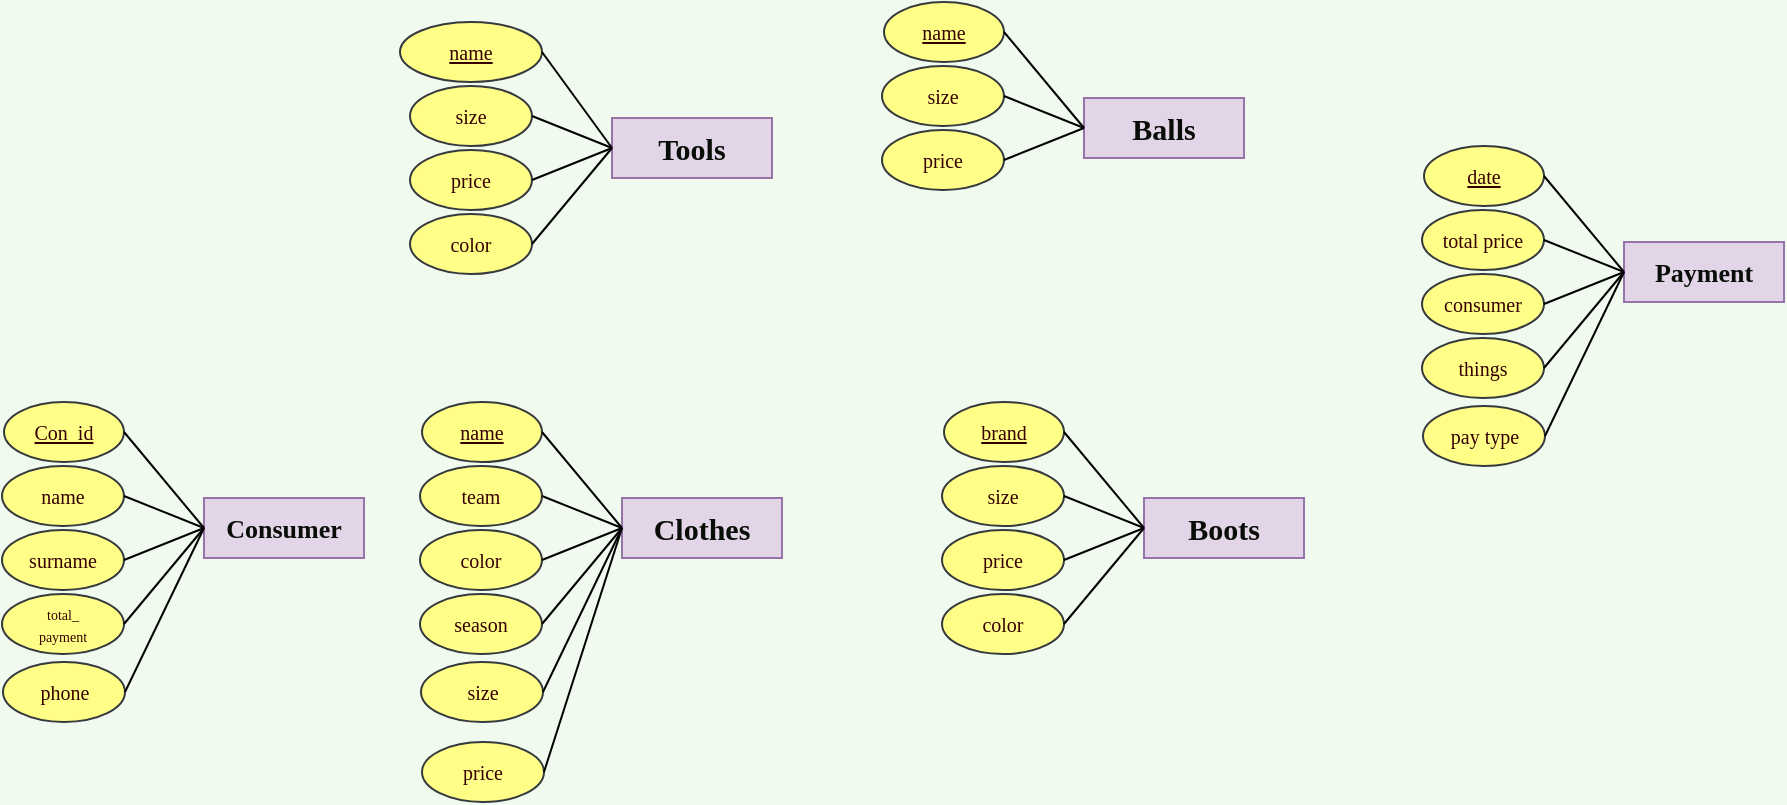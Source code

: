 <mxfile version="21.2.1" type="github">
  <diagram name="Страница 1" id="pUMUKk7vh0ifozHOk4wC">
    <mxGraphModel dx="875" dy="451" grid="1" gridSize="10" guides="1" tooltips="1" connect="1" arrows="1" fold="1" page="1" pageScale="1" pageWidth="1654" pageHeight="1169" background="#F1FAEE" math="0" shadow="0">
      <root>
        <mxCell id="0" />
        <mxCell id="1" parent="0" />
        <mxCell id="20J9mscwqWilk-XeIcK0-2" value="&lt;font color=&quot;#090d07&quot; style=&quot;font-size: 15px;&quot;&gt;Tools&lt;/font&gt;" style="rounded=0;whiteSpace=wrap;html=1;shadow=0;labelBackgroundColor=none;labelBorderColor=none;sketch=0;fillStyle=auto;strokeColor=#9673a6;strokeWidth=1;fontFamily=Verdana;fontSize=13;fillColor=#e1d5e7;fontStyle=1" vertex="1" parent="1">
          <mxGeometry x="355" y="188" width="80" height="30" as="geometry" />
        </mxCell>
        <mxCell id="20J9mscwqWilk-XeIcK0-3" value="&lt;font color=&quot;#360000&quot; style=&quot;font-size: 10px;&quot;&gt;&lt;u&gt;name&lt;/u&gt;&lt;/font&gt;" style="ellipse;whiteSpace=wrap;html=1;rounded=0;shadow=0;labelBackgroundColor=none;labelBorderColor=none;sketch=0;fillStyle=auto;strokeColor=#36393d;strokeWidth=1;fontFamily=Verdana;fontSize=10;fillColor=#ffff88;" vertex="1" parent="1">
          <mxGeometry x="249" y="140" width="71" height="30" as="geometry" />
        </mxCell>
        <mxCell id="20J9mscwqWilk-XeIcK0-4" value="&lt;font color=&quot;#360000&quot; style=&quot;font-size: 10px;&quot;&gt;size&lt;/font&gt;" style="ellipse;whiteSpace=wrap;html=1;rounded=0;shadow=0;labelBackgroundColor=none;labelBorderColor=none;sketch=0;fillStyle=auto;strokeColor=#36393d;strokeWidth=1;fontFamily=Verdana;fontSize=10;fillColor=#ffff88;" vertex="1" parent="1">
          <mxGeometry x="254" y="172" width="61" height="30" as="geometry" />
        </mxCell>
        <mxCell id="20J9mscwqWilk-XeIcK0-5" value="&lt;font color=&quot;#360000&quot; style=&quot;font-size: 10px;&quot;&gt;color&lt;/font&gt;" style="ellipse;whiteSpace=wrap;html=1;rounded=0;shadow=0;labelBackgroundColor=none;labelBorderColor=none;sketch=0;fillStyle=auto;strokeColor=#36393d;strokeWidth=1;fontFamily=Verdana;fontSize=10;fillColor=#ffff88;" vertex="1" parent="1">
          <mxGeometry x="254" y="236" width="61" height="30" as="geometry" />
        </mxCell>
        <mxCell id="20J9mscwqWilk-XeIcK0-8" value="&lt;font color=&quot;#360000&quot; style=&quot;font-size: 10px;&quot;&gt;price&lt;/font&gt;" style="ellipse;whiteSpace=wrap;html=1;rounded=0;shadow=0;labelBackgroundColor=none;labelBorderColor=none;sketch=0;fillStyle=auto;strokeColor=#36393d;strokeWidth=1;fontFamily=Verdana;fontSize=10;fillColor=#ffff88;" vertex="1" parent="1">
          <mxGeometry x="254" y="204" width="61" height="30" as="geometry" />
        </mxCell>
        <mxCell id="20J9mscwqWilk-XeIcK0-10" value="" style="endArrow=none;html=1;rounded=0;fontFamily=Verdana;fontSize=10;fontColor=#090D07;entryX=1;entryY=0.5;entryDx=0;entryDy=0;exitX=0;exitY=0.5;exitDx=0;exitDy=0;" edge="1" parent="1" source="20J9mscwqWilk-XeIcK0-2" target="20J9mscwqWilk-XeIcK0-8">
          <mxGeometry width="50" height="50" relative="1" as="geometry">
            <mxPoint x="300" y="241" as="sourcePoint" />
            <mxPoint x="350" y="191" as="targetPoint" />
          </mxGeometry>
        </mxCell>
        <mxCell id="20J9mscwqWilk-XeIcK0-11" value="" style="endArrow=none;html=1;rounded=0;fontFamily=Verdana;fontSize=10;fontColor=#090D07;entryX=1;entryY=0.5;entryDx=0;entryDy=0;exitX=0;exitY=0.5;exitDx=0;exitDy=0;" edge="1" parent="1" source="20J9mscwqWilk-XeIcK0-2" target="20J9mscwqWilk-XeIcK0-5">
          <mxGeometry width="50" height="50" relative="1" as="geometry">
            <mxPoint x="390.5" y="221" as="sourcePoint" />
            <mxPoint x="320.5" y="198" as="targetPoint" />
          </mxGeometry>
        </mxCell>
        <mxCell id="20J9mscwqWilk-XeIcK0-15" value="" style="endArrow=none;html=1;rounded=0;fontFamily=Verdana;fontSize=10;fontColor=#090D07;entryX=1;entryY=0.5;entryDx=0;entryDy=0;exitX=0;exitY=0.5;exitDx=0;exitDy=0;" edge="1" parent="1" source="20J9mscwqWilk-XeIcK0-2" target="20J9mscwqWilk-XeIcK0-4">
          <mxGeometry width="50" height="50" relative="1" as="geometry">
            <mxPoint x="340" y="221" as="sourcePoint" />
            <mxPoint x="320.5" y="198" as="targetPoint" />
          </mxGeometry>
        </mxCell>
        <mxCell id="20J9mscwqWilk-XeIcK0-16" value="" style="endArrow=none;html=1;rounded=0;fontFamily=Verdana;fontSize=10;fontColor=#090D07;entryX=1;entryY=0.5;entryDx=0;entryDy=0;exitX=0;exitY=0.5;exitDx=0;exitDy=0;" edge="1" parent="1" source="20J9mscwqWilk-XeIcK0-2" target="20J9mscwqWilk-XeIcK0-3">
          <mxGeometry width="50" height="50" relative="1" as="geometry">
            <mxPoint x="400.5" y="231" as="sourcePoint" />
            <mxPoint x="330.5" y="208" as="targetPoint" />
          </mxGeometry>
        </mxCell>
        <mxCell id="20J9mscwqWilk-XeIcK0-20" value="&lt;font color=&quot;#090d07&quot; style=&quot;font-size: 15px;&quot;&gt;Clothes&lt;/font&gt;" style="rounded=0;whiteSpace=wrap;html=1;shadow=0;labelBackgroundColor=none;labelBorderColor=none;sketch=0;fillStyle=auto;strokeColor=#9673a6;strokeWidth=1;fontFamily=Verdana;fontSize=13;fillColor=#e1d5e7;fontStyle=1" vertex="1" parent="1">
          <mxGeometry x="360" y="378" width="80" height="30" as="geometry" />
        </mxCell>
        <mxCell id="20J9mscwqWilk-XeIcK0-21" value="&lt;font color=&quot;#360000&quot; style=&quot;font-size: 10px;&quot;&gt;&lt;u&gt;name&lt;/u&gt;&lt;/font&gt;" style="ellipse;whiteSpace=wrap;html=1;rounded=0;shadow=0;labelBackgroundColor=none;labelBorderColor=none;sketch=0;fillStyle=auto;strokeColor=#36393d;strokeWidth=1;fontFamily=Verdana;fontSize=10;fillColor=#ffff88;" vertex="1" parent="1">
          <mxGeometry x="260" y="330" width="60" height="30" as="geometry" />
        </mxCell>
        <mxCell id="20J9mscwqWilk-XeIcK0-22" value="&lt;font color=&quot;#360000&quot; style=&quot;font-size: 10px;&quot;&gt;team&lt;/font&gt;" style="ellipse;whiteSpace=wrap;html=1;rounded=0;shadow=0;labelBackgroundColor=none;labelBorderColor=none;sketch=0;fillStyle=auto;strokeColor=#36393d;strokeWidth=1;fontFamily=Verdana;fontSize=10;fillColor=#ffff88;" vertex="1" parent="1">
          <mxGeometry x="259" y="362" width="61" height="30" as="geometry" />
        </mxCell>
        <mxCell id="20J9mscwqWilk-XeIcK0-23" value="&lt;font color=&quot;#360000&quot; style=&quot;font-size: 10px;&quot;&gt;season&lt;/font&gt;" style="ellipse;whiteSpace=wrap;html=1;rounded=0;shadow=0;labelBackgroundColor=none;labelBorderColor=none;sketch=0;fillStyle=auto;strokeColor=#36393d;strokeWidth=1;fontFamily=Verdana;fontSize=10;fillColor=#ffff88;" vertex="1" parent="1">
          <mxGeometry x="259" y="426" width="61" height="30" as="geometry" />
        </mxCell>
        <mxCell id="20J9mscwqWilk-XeIcK0-24" value="&lt;font color=&quot;#360000&quot; style=&quot;font-size: 10px;&quot;&gt;color&lt;/font&gt;" style="ellipse;whiteSpace=wrap;html=1;rounded=0;shadow=0;labelBackgroundColor=none;labelBorderColor=none;sketch=0;fillStyle=auto;strokeColor=#36393d;strokeWidth=1;fontFamily=Verdana;fontSize=10;fillColor=#ffff88;" vertex="1" parent="1">
          <mxGeometry x="259" y="394" width="61" height="30" as="geometry" />
        </mxCell>
        <mxCell id="20J9mscwqWilk-XeIcK0-25" value="" style="endArrow=none;html=1;rounded=0;fontFamily=Verdana;fontSize=10;fontColor=#090D07;entryX=1;entryY=0.5;entryDx=0;entryDy=0;exitX=0;exitY=0.5;exitDx=0;exitDy=0;" edge="1" source="20J9mscwqWilk-XeIcK0-20" target="20J9mscwqWilk-XeIcK0-24" parent="1">
          <mxGeometry width="50" height="50" relative="1" as="geometry">
            <mxPoint x="305" y="431" as="sourcePoint" />
            <mxPoint x="355" y="381" as="targetPoint" />
          </mxGeometry>
        </mxCell>
        <mxCell id="20J9mscwqWilk-XeIcK0-26" value="" style="endArrow=none;html=1;rounded=1;fontFamily=Helvetica;fontSize=11;fontColor=default;entryX=1;entryY=0.5;entryDx=0;entryDy=0;exitX=0;exitY=0.5;exitDx=0;exitDy=0;" edge="1" source="20J9mscwqWilk-XeIcK0-20" target="20J9mscwqWilk-XeIcK0-23" parent="1">
          <mxGeometry width="50" height="50" relative="1" as="geometry">
            <mxPoint x="395.5" y="411" as="sourcePoint" />
            <mxPoint x="325.5" y="388" as="targetPoint" />
          </mxGeometry>
        </mxCell>
        <mxCell id="20J9mscwqWilk-XeIcK0-27" value="" style="endArrow=none;html=1;rounded=0;fontFamily=Verdana;fontSize=10;fontColor=#090D07;entryX=1;entryY=0.5;entryDx=0;entryDy=0;exitX=0;exitY=0.5;exitDx=0;exitDy=0;" edge="1" source="20J9mscwqWilk-XeIcK0-20" target="20J9mscwqWilk-XeIcK0-22" parent="1">
          <mxGeometry width="50" height="50" relative="1" as="geometry">
            <mxPoint x="345" y="411" as="sourcePoint" />
            <mxPoint x="325.5" y="388" as="targetPoint" />
          </mxGeometry>
        </mxCell>
        <mxCell id="20J9mscwqWilk-XeIcK0-28" value="" style="endArrow=none;html=1;rounded=0;fontFamily=Verdana;fontSize=10;fontColor=#090D07;entryX=1;entryY=0.5;entryDx=0;entryDy=0;exitX=0;exitY=0.5;exitDx=0;exitDy=0;" edge="1" source="20J9mscwqWilk-XeIcK0-20" target="20J9mscwqWilk-XeIcK0-21" parent="1">
          <mxGeometry width="50" height="50" relative="1" as="geometry">
            <mxPoint x="405.5" y="421" as="sourcePoint" />
            <mxPoint x="335.5" y="398" as="targetPoint" />
          </mxGeometry>
        </mxCell>
        <mxCell id="20J9mscwqWilk-XeIcK0-29" value="&lt;font color=&quot;#360000&quot; style=&quot;font-size: 10px;&quot;&gt;size&lt;/font&gt;" style="ellipse;whiteSpace=wrap;html=1;rounded=0;shadow=0;labelBackgroundColor=none;labelBorderColor=none;sketch=0;fillStyle=auto;strokeColor=#36393d;strokeWidth=1;fontFamily=Verdana;fontSize=10;fillColor=#ffff88;" vertex="1" parent="1">
          <mxGeometry x="259.5" y="460" width="61" height="30" as="geometry" />
        </mxCell>
        <mxCell id="20J9mscwqWilk-XeIcK0-30" value="&lt;font color=&quot;#360000&quot; style=&quot;font-size: 10px;&quot;&gt;price&lt;/font&gt;" style="ellipse;whiteSpace=wrap;html=1;rounded=0;shadow=0;labelBackgroundColor=none;labelBorderColor=none;sketch=0;fillStyle=auto;strokeColor=#36393d;strokeWidth=1;fontFamily=Verdana;fontSize=10;fillColor=#ffff88;" vertex="1" parent="1">
          <mxGeometry x="260" y="500" width="61" height="30" as="geometry" />
        </mxCell>
        <mxCell id="20J9mscwqWilk-XeIcK0-33" value="" style="endArrow=none;html=1;rounded=0;entryX=0;entryY=0.5;entryDx=0;entryDy=0;exitX=1;exitY=0.5;exitDx=0;exitDy=0;" edge="1" parent="1" source="20J9mscwqWilk-XeIcK0-29" target="20J9mscwqWilk-XeIcK0-20">
          <mxGeometry width="50" height="50" relative="1" as="geometry">
            <mxPoint x="310" y="490" as="sourcePoint" />
            <mxPoint x="360" y="440" as="targetPoint" />
          </mxGeometry>
        </mxCell>
        <mxCell id="20J9mscwqWilk-XeIcK0-34" value="" style="endArrow=none;html=1;rounded=0;exitX=1;exitY=0.5;exitDx=0;exitDy=0;entryX=0;entryY=0.5;entryDx=0;entryDy=0;" edge="1" parent="1" source="20J9mscwqWilk-XeIcK0-30" target="20J9mscwqWilk-XeIcK0-20">
          <mxGeometry width="50" height="50" relative="1" as="geometry">
            <mxPoint x="320" y="510" as="sourcePoint" />
            <mxPoint x="360" y="390" as="targetPoint" />
          </mxGeometry>
        </mxCell>
        <mxCell id="20J9mscwqWilk-XeIcK0-45" value="&lt;font color=&quot;#090d07&quot; style=&quot;font-size: 15px;&quot;&gt;Balls&lt;/font&gt;" style="rounded=0;whiteSpace=wrap;html=1;shadow=0;labelBackgroundColor=none;labelBorderColor=none;sketch=0;fillStyle=auto;strokeColor=#9673a6;strokeWidth=1;fontFamily=Verdana;fontSize=13;fillColor=#e1d5e7;fontStyle=1" vertex="1" parent="1">
          <mxGeometry x="591" y="178" width="80" height="30" as="geometry" />
        </mxCell>
        <mxCell id="20J9mscwqWilk-XeIcK0-46" value="&lt;font color=&quot;#360000&quot; style=&quot;font-size: 10px;&quot;&gt;&lt;u&gt;name&lt;/u&gt;&lt;/font&gt;" style="ellipse;whiteSpace=wrap;html=1;rounded=0;shadow=0;labelBackgroundColor=none;labelBorderColor=none;sketch=0;fillStyle=auto;strokeColor=#36393d;strokeWidth=1;fontFamily=Verdana;fontSize=10;fillColor=#ffff88;" vertex="1" parent="1">
          <mxGeometry x="491" y="130" width="60" height="30" as="geometry" />
        </mxCell>
        <mxCell id="20J9mscwqWilk-XeIcK0-47" value="&lt;font color=&quot;#360000&quot; style=&quot;font-size: 10px;&quot;&gt;size&lt;/font&gt;" style="ellipse;whiteSpace=wrap;html=1;rounded=0;shadow=0;labelBackgroundColor=none;labelBorderColor=none;sketch=0;fillStyle=auto;strokeColor=#36393d;strokeWidth=1;fontFamily=Verdana;fontSize=10;fillColor=#ffff88;" vertex="1" parent="1">
          <mxGeometry x="490" y="162" width="61" height="30" as="geometry" />
        </mxCell>
        <mxCell id="20J9mscwqWilk-XeIcK0-48" value="&lt;font color=&quot;#360000&quot; style=&quot;font-size: 10px;&quot;&gt;price&lt;/font&gt;" style="ellipse;whiteSpace=wrap;html=1;rounded=0;shadow=0;labelBackgroundColor=none;labelBorderColor=none;sketch=0;fillStyle=auto;strokeColor=#36393d;strokeWidth=1;fontFamily=Verdana;fontSize=10;fillColor=#ffff88;" vertex="1" parent="1">
          <mxGeometry x="490" y="194" width="61" height="30" as="geometry" />
        </mxCell>
        <mxCell id="20J9mscwqWilk-XeIcK0-49" value="" style="endArrow=none;html=1;rounded=0;fontFamily=Verdana;fontSize=10;fontColor=#090D07;entryX=1;entryY=0.5;entryDx=0;entryDy=0;exitX=0;exitY=0.5;exitDx=0;exitDy=0;" edge="1" source="20J9mscwqWilk-XeIcK0-45" target="20J9mscwqWilk-XeIcK0-48" parent="1">
          <mxGeometry width="50" height="50" relative="1" as="geometry">
            <mxPoint x="536" y="231" as="sourcePoint" />
            <mxPoint x="586" y="181" as="targetPoint" />
          </mxGeometry>
        </mxCell>
        <mxCell id="20J9mscwqWilk-XeIcK0-50" value="" style="endArrow=none;html=1;rounded=0;fontFamily=Verdana;fontSize=10;fontColor=#090D07;entryX=1;entryY=0.5;entryDx=0;entryDy=0;exitX=0;exitY=0.5;exitDx=0;exitDy=0;" edge="1" source="20J9mscwqWilk-XeIcK0-45" target="20J9mscwqWilk-XeIcK0-47" parent="1">
          <mxGeometry width="50" height="50" relative="1" as="geometry">
            <mxPoint x="576" y="211" as="sourcePoint" />
            <mxPoint x="556.5" y="188" as="targetPoint" />
          </mxGeometry>
        </mxCell>
        <mxCell id="20J9mscwqWilk-XeIcK0-51" value="" style="endArrow=none;html=1;rounded=0;fontFamily=Verdana;fontSize=10;fontColor=#090D07;entryX=1;entryY=0.5;entryDx=0;entryDy=0;exitX=0;exitY=0.5;exitDx=0;exitDy=0;" edge="1" source="20J9mscwqWilk-XeIcK0-45" target="20J9mscwqWilk-XeIcK0-46" parent="1">
          <mxGeometry width="50" height="50" relative="1" as="geometry">
            <mxPoint x="636.5" y="221" as="sourcePoint" />
            <mxPoint x="566.5" y="198" as="targetPoint" />
          </mxGeometry>
        </mxCell>
        <mxCell id="20J9mscwqWilk-XeIcK0-52" value="&lt;font color=&quot;#090d07&quot; style=&quot;font-size: 15px;&quot;&gt;Boots&lt;/font&gt;" style="rounded=0;whiteSpace=wrap;html=1;shadow=0;labelBackgroundColor=none;labelBorderColor=none;sketch=0;fillStyle=auto;strokeColor=#9673a6;strokeWidth=1;fontFamily=Verdana;fontSize=13;fillColor=#e1d5e7;fontStyle=1" vertex="1" parent="1">
          <mxGeometry x="621" y="378" width="80" height="30" as="geometry" />
        </mxCell>
        <mxCell id="20J9mscwqWilk-XeIcK0-53" value="&lt;font color=&quot;#360000&quot; style=&quot;font-size: 10px;&quot;&gt;&lt;u&gt;brand&lt;/u&gt;&lt;/font&gt;" style="ellipse;whiteSpace=wrap;html=1;rounded=0;shadow=0;labelBackgroundColor=none;labelBorderColor=none;sketch=0;fillStyle=auto;strokeColor=#36393d;strokeWidth=1;fontFamily=Verdana;fontSize=10;fillColor=#ffff88;" vertex="1" parent="1">
          <mxGeometry x="521" y="330" width="60" height="30" as="geometry" />
        </mxCell>
        <mxCell id="20J9mscwqWilk-XeIcK0-54" value="&lt;font color=&quot;#360000&quot; style=&quot;font-size: 10px;&quot;&gt;size&lt;/font&gt;" style="ellipse;whiteSpace=wrap;html=1;rounded=0;shadow=0;labelBackgroundColor=none;labelBorderColor=none;sketch=0;fillStyle=auto;strokeColor=#36393d;strokeWidth=1;fontFamily=Verdana;fontSize=10;fillColor=#ffff88;" vertex="1" parent="1">
          <mxGeometry x="520" y="362" width="61" height="30" as="geometry" />
        </mxCell>
        <mxCell id="20J9mscwqWilk-XeIcK0-55" value="&lt;font color=&quot;#360000&quot; style=&quot;font-size: 10px;&quot;&gt;color&lt;/font&gt;" style="ellipse;whiteSpace=wrap;html=1;rounded=0;shadow=0;labelBackgroundColor=none;labelBorderColor=none;sketch=0;fillStyle=auto;strokeColor=#36393d;strokeWidth=1;fontFamily=Verdana;fontSize=10;fillColor=#ffff88;" vertex="1" parent="1">
          <mxGeometry x="520" y="426" width="61" height="30" as="geometry" />
        </mxCell>
        <mxCell id="20J9mscwqWilk-XeIcK0-56" value="&lt;font color=&quot;#360000&quot; style=&quot;font-size: 10px;&quot;&gt;price&lt;/font&gt;" style="ellipse;whiteSpace=wrap;html=1;rounded=0;shadow=0;labelBackgroundColor=none;labelBorderColor=none;sketch=0;fillStyle=auto;strokeColor=#36393d;strokeWidth=1;fontFamily=Verdana;fontSize=10;fillColor=#ffff88;" vertex="1" parent="1">
          <mxGeometry x="520" y="394" width="61" height="30" as="geometry" />
        </mxCell>
        <mxCell id="20J9mscwqWilk-XeIcK0-57" value="" style="endArrow=none;html=1;rounded=0;fontFamily=Verdana;fontSize=10;fontColor=#090D07;entryX=1;entryY=0.5;entryDx=0;entryDy=0;exitX=0;exitY=0.5;exitDx=0;exitDy=0;" edge="1" source="20J9mscwqWilk-XeIcK0-52" target="20J9mscwqWilk-XeIcK0-56" parent="1">
          <mxGeometry width="50" height="50" relative="1" as="geometry">
            <mxPoint x="566" y="431" as="sourcePoint" />
            <mxPoint x="616" y="381" as="targetPoint" />
          </mxGeometry>
        </mxCell>
        <mxCell id="20J9mscwqWilk-XeIcK0-58" value="" style="endArrow=none;html=1;rounded=1;fontFamily=Helvetica;fontSize=11;fontColor=default;entryX=1;entryY=0.5;entryDx=0;entryDy=0;exitX=0;exitY=0.5;exitDx=0;exitDy=0;" edge="1" source="20J9mscwqWilk-XeIcK0-52" target="20J9mscwqWilk-XeIcK0-55" parent="1">
          <mxGeometry width="50" height="50" relative="1" as="geometry">
            <mxPoint x="656.5" y="411" as="sourcePoint" />
            <mxPoint x="586.5" y="388" as="targetPoint" />
          </mxGeometry>
        </mxCell>
        <mxCell id="20J9mscwqWilk-XeIcK0-59" value="" style="endArrow=none;html=1;rounded=0;fontFamily=Verdana;fontSize=10;fontColor=#090D07;entryX=1;entryY=0.5;entryDx=0;entryDy=0;exitX=0;exitY=0.5;exitDx=0;exitDy=0;" edge="1" source="20J9mscwqWilk-XeIcK0-52" target="20J9mscwqWilk-XeIcK0-54" parent="1">
          <mxGeometry width="50" height="50" relative="1" as="geometry">
            <mxPoint x="606" y="411" as="sourcePoint" />
            <mxPoint x="586.5" y="388" as="targetPoint" />
          </mxGeometry>
        </mxCell>
        <mxCell id="20J9mscwqWilk-XeIcK0-60" value="" style="endArrow=none;html=1;rounded=0;fontFamily=Verdana;fontSize=10;fontColor=#090D07;entryX=1;entryY=0.5;entryDx=0;entryDy=0;exitX=0;exitY=0.5;exitDx=0;exitDy=0;" edge="1" source="20J9mscwqWilk-XeIcK0-52" target="20J9mscwqWilk-XeIcK0-53" parent="1">
          <mxGeometry width="50" height="50" relative="1" as="geometry">
            <mxPoint x="666.5" y="421" as="sourcePoint" />
            <mxPoint x="596.5" y="398" as="targetPoint" />
          </mxGeometry>
        </mxCell>
        <mxCell id="20J9mscwqWilk-XeIcK0-61" value="&lt;font color=&quot;#090d07&quot; style=&quot;font-size: 13px;&quot;&gt;Consumer&lt;/font&gt;" style="rounded=0;whiteSpace=wrap;html=1;shadow=0;labelBackgroundColor=none;labelBorderColor=none;sketch=0;fillStyle=auto;strokeColor=#9673a6;strokeWidth=1;fontFamily=Verdana;fontSize=13;fillColor=#e1d5e7;fontStyle=1" vertex="1" parent="1">
          <mxGeometry x="151" y="378" width="80" height="30" as="geometry" />
        </mxCell>
        <mxCell id="20J9mscwqWilk-XeIcK0-62" value="&lt;font color=&quot;#360000&quot; style=&quot;font-size: 10px;&quot;&gt;&lt;u&gt;Con_id&lt;/u&gt;&lt;/font&gt;" style="ellipse;whiteSpace=wrap;html=1;rounded=0;shadow=0;labelBackgroundColor=none;labelBorderColor=none;sketch=0;fillStyle=auto;strokeColor=#36393d;strokeWidth=1;fontFamily=Verdana;fontSize=10;fillColor=#ffff88;" vertex="1" parent="1">
          <mxGeometry x="51" y="330" width="60" height="30" as="geometry" />
        </mxCell>
        <mxCell id="20J9mscwqWilk-XeIcK0-63" value="&lt;font color=&quot;#360000&quot; style=&quot;font-size: 10px;&quot;&gt;name&lt;/font&gt;" style="ellipse;whiteSpace=wrap;html=1;rounded=0;shadow=0;labelBackgroundColor=none;labelBorderColor=none;sketch=0;fillStyle=auto;strokeColor=#36393d;strokeWidth=1;fontFamily=Verdana;fontSize=10;fillColor=#ffff88;" vertex="1" parent="1">
          <mxGeometry x="50" y="362" width="61" height="30" as="geometry" />
        </mxCell>
        <mxCell id="20J9mscwqWilk-XeIcK0-64" value="&lt;p style=&quot;line-height: 90%;&quot;&gt;&lt;font color=&quot;#360000&quot; style=&quot;font-size: 7px;&quot;&gt;total_&lt;br&gt;payment&lt;/font&gt;&lt;/p&gt;" style="ellipse;whiteSpace=wrap;html=1;rounded=0;shadow=0;labelBackgroundColor=none;labelBorderColor=none;sketch=0;fillStyle=auto;strokeColor=#36393d;strokeWidth=1;fontFamily=Verdana;fontSize=10;fillColor=#ffff88;" vertex="1" parent="1">
          <mxGeometry x="50" y="426" width="61" height="30" as="geometry" />
        </mxCell>
        <mxCell id="20J9mscwqWilk-XeIcK0-65" value="&lt;font color=&quot;#360000&quot; style=&quot;font-size: 10px;&quot;&gt;surname&lt;/font&gt;" style="ellipse;whiteSpace=wrap;html=1;rounded=0;shadow=0;labelBackgroundColor=none;labelBorderColor=none;sketch=0;fillStyle=auto;strokeColor=#36393d;strokeWidth=1;fontFamily=Verdana;fontSize=10;fillColor=#ffff88;" vertex="1" parent="1">
          <mxGeometry x="50" y="394" width="61" height="30" as="geometry" />
        </mxCell>
        <mxCell id="20J9mscwqWilk-XeIcK0-66" value="" style="endArrow=none;html=1;rounded=0;fontFamily=Verdana;fontSize=10;fontColor=#090D07;entryX=1;entryY=0.5;entryDx=0;entryDy=0;exitX=0;exitY=0.5;exitDx=0;exitDy=0;" edge="1" source="20J9mscwqWilk-XeIcK0-61" target="20J9mscwqWilk-XeIcK0-65" parent="1">
          <mxGeometry width="50" height="50" relative="1" as="geometry">
            <mxPoint x="96" y="431" as="sourcePoint" />
            <mxPoint x="146" y="381" as="targetPoint" />
          </mxGeometry>
        </mxCell>
        <mxCell id="20J9mscwqWilk-XeIcK0-67" value="" style="endArrow=none;html=1;rounded=1;fontFamily=Helvetica;fontSize=11;fontColor=default;entryX=1;entryY=0.5;entryDx=0;entryDy=0;exitX=0;exitY=0.5;exitDx=0;exitDy=0;" edge="1" source="20J9mscwqWilk-XeIcK0-61" target="20J9mscwqWilk-XeIcK0-64" parent="1">
          <mxGeometry width="50" height="50" relative="1" as="geometry">
            <mxPoint x="186.5" y="411" as="sourcePoint" />
            <mxPoint x="116.5" y="388" as="targetPoint" />
          </mxGeometry>
        </mxCell>
        <mxCell id="20J9mscwqWilk-XeIcK0-68" value="" style="endArrow=none;html=1;rounded=0;fontFamily=Verdana;fontSize=10;fontColor=#090D07;entryX=1;entryY=0.5;entryDx=0;entryDy=0;exitX=0;exitY=0.5;exitDx=0;exitDy=0;" edge="1" source="20J9mscwqWilk-XeIcK0-61" target="20J9mscwqWilk-XeIcK0-63" parent="1">
          <mxGeometry width="50" height="50" relative="1" as="geometry">
            <mxPoint x="136" y="411" as="sourcePoint" />
            <mxPoint x="116.5" y="388" as="targetPoint" />
          </mxGeometry>
        </mxCell>
        <mxCell id="20J9mscwqWilk-XeIcK0-69" value="" style="endArrow=none;html=1;rounded=0;fontFamily=Verdana;fontSize=10;fontColor=#090D07;entryX=1;entryY=0.5;entryDx=0;entryDy=0;exitX=0;exitY=0.5;exitDx=0;exitDy=0;" edge="1" source="20J9mscwqWilk-XeIcK0-61" target="20J9mscwqWilk-XeIcK0-62" parent="1">
          <mxGeometry width="50" height="50" relative="1" as="geometry">
            <mxPoint x="196.5" y="421" as="sourcePoint" />
            <mxPoint x="126.5" y="398" as="targetPoint" />
          </mxGeometry>
        </mxCell>
        <mxCell id="20J9mscwqWilk-XeIcK0-70" value="&lt;font color=&quot;#360000&quot; style=&quot;font-size: 10px;&quot;&gt;phone&lt;/font&gt;" style="ellipse;whiteSpace=wrap;html=1;rounded=0;shadow=0;labelBackgroundColor=none;labelBorderColor=none;sketch=0;fillStyle=auto;strokeColor=#36393d;strokeWidth=1;fontFamily=Verdana;fontSize=10;fillColor=#ffff88;" vertex="1" parent="1">
          <mxGeometry x="50.5" y="460" width="61" height="30" as="geometry" />
        </mxCell>
        <mxCell id="20J9mscwqWilk-XeIcK0-72" value="" style="endArrow=none;html=1;rounded=0;entryX=0;entryY=0.5;entryDx=0;entryDy=0;exitX=1;exitY=0.5;exitDx=0;exitDy=0;" edge="1" source="20J9mscwqWilk-XeIcK0-70" target="20J9mscwqWilk-XeIcK0-61" parent="1">
          <mxGeometry width="50" height="50" relative="1" as="geometry">
            <mxPoint x="101" y="490" as="sourcePoint" />
            <mxPoint x="151" y="440" as="targetPoint" />
          </mxGeometry>
        </mxCell>
        <mxCell id="20J9mscwqWilk-XeIcK0-74" value="&lt;font color=&quot;#090d07&quot; style=&quot;font-size: 13px;&quot;&gt;Payment&lt;/font&gt;" style="rounded=0;whiteSpace=wrap;html=1;shadow=0;labelBackgroundColor=none;labelBorderColor=none;sketch=0;fillStyle=auto;strokeColor=#9673a6;strokeWidth=1;fontFamily=Verdana;fontSize=13;fillColor=#e1d5e7;fontStyle=1" vertex="1" parent="1">
          <mxGeometry x="861" y="250" width="80" height="30" as="geometry" />
        </mxCell>
        <mxCell id="20J9mscwqWilk-XeIcK0-75" value="&lt;font color=&quot;#360000&quot; style=&quot;font-size: 10px;&quot;&gt;&lt;u&gt;date&lt;/u&gt;&lt;/font&gt;" style="ellipse;whiteSpace=wrap;html=1;rounded=0;shadow=0;labelBackgroundColor=none;labelBorderColor=none;sketch=0;fillStyle=auto;strokeColor=#36393d;strokeWidth=1;fontFamily=Verdana;fontSize=10;fillColor=#ffff88;" vertex="1" parent="1">
          <mxGeometry x="761" y="202" width="60" height="30" as="geometry" />
        </mxCell>
        <mxCell id="20J9mscwqWilk-XeIcK0-76" value="&lt;font color=&quot;#360000&quot; style=&quot;font-size: 10px;&quot;&gt;total price&lt;/font&gt;" style="ellipse;whiteSpace=wrap;html=1;rounded=0;shadow=0;labelBackgroundColor=none;labelBorderColor=none;sketch=0;fillStyle=auto;strokeColor=#36393d;strokeWidth=1;fontFamily=Verdana;fontSize=10;fillColor=#ffff88;" vertex="1" parent="1">
          <mxGeometry x="760" y="234" width="61" height="30" as="geometry" />
        </mxCell>
        <mxCell id="20J9mscwqWilk-XeIcK0-77" value="&lt;p style=&quot;line-height: 90%;&quot;&gt;&lt;font color=&quot;#360000&quot;&gt;&lt;span style=&quot;&quot;&gt;things&lt;/span&gt;&lt;/font&gt;&lt;/p&gt;" style="ellipse;whiteSpace=wrap;html=1;rounded=0;shadow=0;labelBackgroundColor=none;labelBorderColor=none;sketch=0;fillStyle=auto;strokeColor=#36393d;strokeWidth=1;fontFamily=Verdana;fontSize=10;fillColor=#ffff88;" vertex="1" parent="1">
          <mxGeometry x="760" y="298" width="61" height="30" as="geometry" />
        </mxCell>
        <mxCell id="20J9mscwqWilk-XeIcK0-78" value="&lt;font color=&quot;#360000&quot; style=&quot;font-size: 10px;&quot;&gt;consumer&lt;/font&gt;" style="ellipse;whiteSpace=wrap;html=1;rounded=0;shadow=0;labelBackgroundColor=none;labelBorderColor=none;sketch=0;fillStyle=auto;strokeColor=#36393d;strokeWidth=1;fontFamily=Verdana;fontSize=10;fillColor=#ffff88;" vertex="1" parent="1">
          <mxGeometry x="760" y="266" width="61" height="30" as="geometry" />
        </mxCell>
        <mxCell id="20J9mscwqWilk-XeIcK0-79" value="" style="endArrow=none;html=1;rounded=0;fontFamily=Verdana;fontSize=10;fontColor=#090D07;entryX=1;entryY=0.5;entryDx=0;entryDy=0;exitX=0;exitY=0.5;exitDx=0;exitDy=0;" edge="1" source="20J9mscwqWilk-XeIcK0-74" target="20J9mscwqWilk-XeIcK0-78" parent="1">
          <mxGeometry width="50" height="50" relative="1" as="geometry">
            <mxPoint x="806" y="303" as="sourcePoint" />
            <mxPoint x="856" y="253" as="targetPoint" />
          </mxGeometry>
        </mxCell>
        <mxCell id="20J9mscwqWilk-XeIcK0-80" value="" style="endArrow=none;html=1;rounded=1;fontFamily=Helvetica;fontSize=11;fontColor=default;entryX=1;entryY=0.5;entryDx=0;entryDy=0;exitX=0;exitY=0.5;exitDx=0;exitDy=0;" edge="1" source="20J9mscwqWilk-XeIcK0-74" target="20J9mscwqWilk-XeIcK0-77" parent="1">
          <mxGeometry width="50" height="50" relative="1" as="geometry">
            <mxPoint x="896.5" y="283" as="sourcePoint" />
            <mxPoint x="826.5" y="260" as="targetPoint" />
          </mxGeometry>
        </mxCell>
        <mxCell id="20J9mscwqWilk-XeIcK0-81" value="" style="endArrow=none;html=1;rounded=0;fontFamily=Verdana;fontSize=10;fontColor=#090D07;entryX=1;entryY=0.5;entryDx=0;entryDy=0;exitX=0;exitY=0.5;exitDx=0;exitDy=0;" edge="1" source="20J9mscwqWilk-XeIcK0-74" target="20J9mscwqWilk-XeIcK0-76" parent="1">
          <mxGeometry width="50" height="50" relative="1" as="geometry">
            <mxPoint x="846" y="283" as="sourcePoint" />
            <mxPoint x="826.5" y="260" as="targetPoint" />
          </mxGeometry>
        </mxCell>
        <mxCell id="20J9mscwqWilk-XeIcK0-82" value="" style="endArrow=none;html=1;rounded=0;fontFamily=Verdana;fontSize=10;fontColor=#090D07;entryX=1;entryY=0.5;entryDx=0;entryDy=0;exitX=0;exitY=0.5;exitDx=0;exitDy=0;" edge="1" source="20J9mscwqWilk-XeIcK0-74" target="20J9mscwqWilk-XeIcK0-75" parent="1">
          <mxGeometry width="50" height="50" relative="1" as="geometry">
            <mxPoint x="906.5" y="293" as="sourcePoint" />
            <mxPoint x="836.5" y="270" as="targetPoint" />
          </mxGeometry>
        </mxCell>
        <mxCell id="20J9mscwqWilk-XeIcK0-83" value="&lt;font color=&quot;#360000&quot; style=&quot;font-size: 10px;&quot;&gt;pay type&lt;/font&gt;" style="ellipse;whiteSpace=wrap;html=1;rounded=0;shadow=0;labelBackgroundColor=none;labelBorderColor=none;sketch=0;fillStyle=auto;strokeColor=#36393d;strokeWidth=1;fontFamily=Verdana;fontSize=10;fillColor=#ffff88;" vertex="1" parent="1">
          <mxGeometry x="760.5" y="332" width="61" height="30" as="geometry" />
        </mxCell>
        <mxCell id="20J9mscwqWilk-XeIcK0-84" value="" style="endArrow=none;html=1;rounded=0;entryX=0;entryY=0.5;entryDx=0;entryDy=0;exitX=1;exitY=0.5;exitDx=0;exitDy=0;" edge="1" source="20J9mscwqWilk-XeIcK0-83" target="20J9mscwqWilk-XeIcK0-74" parent="1">
          <mxGeometry width="50" height="50" relative="1" as="geometry">
            <mxPoint x="811" y="362" as="sourcePoint" />
            <mxPoint x="861" y="312" as="targetPoint" />
          </mxGeometry>
        </mxCell>
      </root>
    </mxGraphModel>
  </diagram>
</mxfile>
